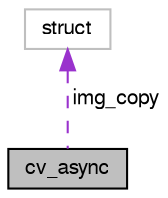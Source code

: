 digraph "cv_async"
{
  edge [fontname="FreeSans",fontsize="10",labelfontname="FreeSans",labelfontsize="10"];
  node [fontname="FreeSans",fontsize="10",shape=record];
  Node1 [label="cv_async",height=0.2,width=0.4,color="black", fillcolor="grey75", style="filled", fontcolor="black"];
  Node2 -> Node1 [dir="back",color="darkorchid3",fontsize="10",style="dashed",label=" img_copy" ,fontname="FreeSans"];
  Node2 [label="struct",height=0.2,width=0.4,color="grey75", fillcolor="white", style="filled"];
}
